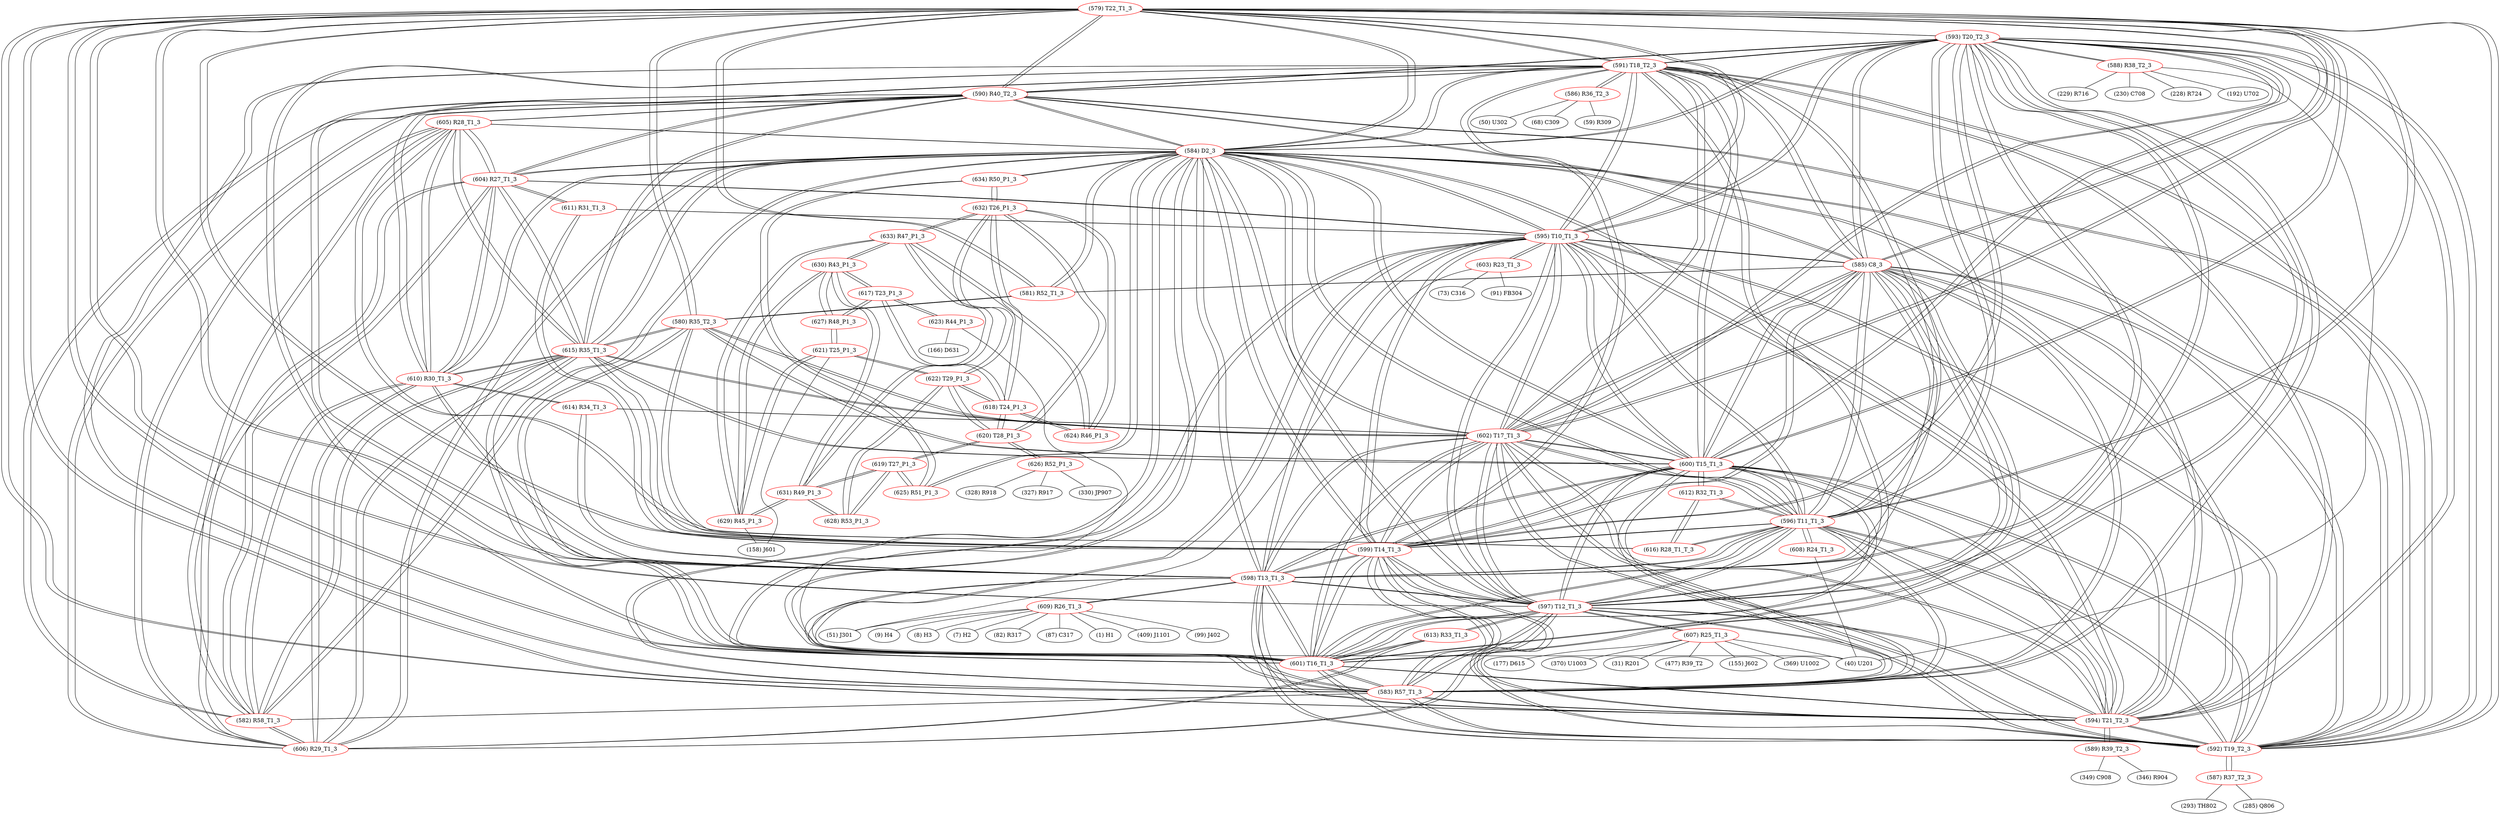 graph {
	579 [label="(579) T22_T1_3" color=red]
	593 [label="(593) T20_T2_3"]
	591 [label="(591) T18_T2_3"]
	592 [label="(592) T19_T2_3"]
	594 [label="(594) T21_T2_3"]
	583 [label="(583) R57_T1_3"]
	584 [label="(584) D2_3"]
	596 [label="(596) T11_T1_3"]
	601 [label="(601) T16_T1_3"]
	602 [label="(602) T17_T1_3"]
	595 [label="(595) T10_T1_3"]
	597 [label="(597) T12_T1_3"]
	598 [label="(598) T13_T1_3"]
	599 [label="(599) T14_T1_3"]
	600 [label="(600) T15_T1_3"]
	585 [label="(585) C8_3"]
	590 [label="(590) R40_T2_3"]
	581 [label="(581) R52_T1_3"]
	580 [label="(580) R35_T2_3"]
	580 [label="(580) R35_T2_3" color=red]
	601 [label="(601) T16_T1_3"]
	600 [label="(600) T15_T1_3"]
	615 [label="(615) R35_T1_3"]
	599 [label="(599) T14_T1_3"]
	602 [label="(602) T17_T1_3"]
	581 [label="(581) R52_T1_3"]
	579 [label="(579) T22_T1_3"]
	581 [label="(581) R52_T1_3" color=red]
	584 [label="(584) D2_3"]
	585 [label="(585) C8_3"]
	580 [label="(580) R35_T2_3"]
	579 [label="(579) T22_T1_3"]
	582 [label="(582) R58_T1_3" color=red]
	583 [label="(583) R57_T1_3"]
	584 [label="(584) D2_3"]
	606 [label="(606) R29_T1_3"]
	615 [label="(615) R35_T1_3"]
	590 [label="(590) R40_T2_3"]
	610 [label="(610) R30_T1_3"]
	604 [label="(604) R27_T1_3"]
	605 [label="(605) R28_T1_3"]
	583 [label="(583) R57_T1_3" color=red]
	593 [label="(593) T20_T2_3"]
	591 [label="(591) T18_T2_3"]
	592 [label="(592) T19_T2_3"]
	594 [label="(594) T21_T2_3"]
	579 [label="(579) T22_T1_3"]
	584 [label="(584) D2_3"]
	596 [label="(596) T11_T1_3"]
	601 [label="(601) T16_T1_3"]
	602 [label="(602) T17_T1_3"]
	595 [label="(595) T10_T1_3"]
	597 [label="(597) T12_T1_3"]
	598 [label="(598) T13_T1_3"]
	599 [label="(599) T14_T1_3"]
	600 [label="(600) T15_T1_3"]
	585 [label="(585) C8_3"]
	582 [label="(582) R58_T1_3"]
	584 [label="(584) D2_3" color=red]
	593 [label="(593) T20_T2_3"]
	591 [label="(591) T18_T2_3"]
	592 [label="(592) T19_T2_3"]
	594 [label="(594) T21_T2_3"]
	583 [label="(583) R57_T1_3"]
	579 [label="(579) T22_T1_3"]
	596 [label="(596) T11_T1_3"]
	601 [label="(601) T16_T1_3"]
	602 [label="(602) T17_T1_3"]
	595 [label="(595) T10_T1_3"]
	597 [label="(597) T12_T1_3"]
	598 [label="(598) T13_T1_3"]
	599 [label="(599) T14_T1_3"]
	600 [label="(600) T15_T1_3"]
	585 [label="(585) C8_3"]
	581 [label="(581) R52_T1_3"]
	582 [label="(582) R58_T1_3"]
	606 [label="(606) R29_T1_3"]
	615 [label="(615) R35_T1_3"]
	590 [label="(590) R40_T2_3"]
	610 [label="(610) R30_T1_3"]
	604 [label="(604) R27_T1_3"]
	605 [label="(605) R28_T1_3"]
	625 [label="(625) R51_P1_3"]
	634 [label="(634) R50_P1_3"]
	585 [label="(585) C8_3" color=red]
	593 [label="(593) T20_T2_3"]
	591 [label="(591) T18_T2_3"]
	592 [label="(592) T19_T2_3"]
	594 [label="(594) T21_T2_3"]
	583 [label="(583) R57_T1_3"]
	579 [label="(579) T22_T1_3"]
	584 [label="(584) D2_3"]
	596 [label="(596) T11_T1_3"]
	601 [label="(601) T16_T1_3"]
	602 [label="(602) T17_T1_3"]
	595 [label="(595) T10_T1_3"]
	597 [label="(597) T12_T1_3"]
	598 [label="(598) T13_T1_3"]
	599 [label="(599) T14_T1_3"]
	600 [label="(600) T15_T1_3"]
	581 [label="(581) R52_T1_3"]
	586 [label="(586) R36_T2_3" color=red]
	68 [label="(68) C309"]
	59 [label="(59) R309"]
	50 [label="(50) U302"]
	591 [label="(591) T18_T2_3"]
	587 [label="(587) R37_T2_3" color=red]
	293 [label="(293) TH802"]
	285 [label="(285) Q806"]
	592 [label="(592) T19_T2_3"]
	588 [label="(588) R38_T2_3" color=red]
	229 [label="(229) R716"]
	230 [label="(230) C708"]
	228 [label="(228) R724"]
	192 [label="(192) U702"]
	40 [label="(40) U201"]
	593 [label="(593) T20_T2_3"]
	589 [label="(589) R39_T2_3" color=red]
	346 [label="(346) R904"]
	349 [label="(349) C908"]
	594 [label="(594) T21_T2_3"]
	590 [label="(590) R40_T2_3" color=red]
	606 [label="(606) R29_T1_3"]
	615 [label="(615) R35_T1_3"]
	610 [label="(610) R30_T1_3"]
	584 [label="(584) D2_3"]
	582 [label="(582) R58_T1_3"]
	604 [label="(604) R27_T1_3"]
	605 [label="(605) R28_T1_3"]
	579 [label="(579) T22_T1_3"]
	592 [label="(592) T19_T2_3"]
	591 [label="(591) T18_T2_3"]
	594 [label="(594) T21_T2_3"]
	593 [label="(593) T20_T2_3"]
	591 [label="(591) T18_T2_3" color=red]
	593 [label="(593) T20_T2_3"]
	592 [label="(592) T19_T2_3"]
	594 [label="(594) T21_T2_3"]
	583 [label="(583) R57_T1_3"]
	579 [label="(579) T22_T1_3"]
	584 [label="(584) D2_3"]
	596 [label="(596) T11_T1_3"]
	601 [label="(601) T16_T1_3"]
	602 [label="(602) T17_T1_3"]
	595 [label="(595) T10_T1_3"]
	597 [label="(597) T12_T1_3"]
	598 [label="(598) T13_T1_3"]
	599 [label="(599) T14_T1_3"]
	600 [label="(600) T15_T1_3"]
	585 [label="(585) C8_3"]
	590 [label="(590) R40_T2_3"]
	586 [label="(586) R36_T2_3"]
	592 [label="(592) T19_T2_3" color=red]
	593 [label="(593) T20_T2_3"]
	591 [label="(591) T18_T2_3"]
	594 [label="(594) T21_T2_3"]
	583 [label="(583) R57_T1_3"]
	579 [label="(579) T22_T1_3"]
	584 [label="(584) D2_3"]
	596 [label="(596) T11_T1_3"]
	601 [label="(601) T16_T1_3"]
	602 [label="(602) T17_T1_3"]
	595 [label="(595) T10_T1_3"]
	597 [label="(597) T12_T1_3"]
	598 [label="(598) T13_T1_3"]
	599 [label="(599) T14_T1_3"]
	600 [label="(600) T15_T1_3"]
	585 [label="(585) C8_3"]
	590 [label="(590) R40_T2_3"]
	587 [label="(587) R37_T2_3"]
	593 [label="(593) T20_T2_3" color=red]
	591 [label="(591) T18_T2_3"]
	592 [label="(592) T19_T2_3"]
	594 [label="(594) T21_T2_3"]
	583 [label="(583) R57_T1_3"]
	579 [label="(579) T22_T1_3"]
	584 [label="(584) D2_3"]
	596 [label="(596) T11_T1_3"]
	601 [label="(601) T16_T1_3"]
	602 [label="(602) T17_T1_3"]
	595 [label="(595) T10_T1_3"]
	597 [label="(597) T12_T1_3"]
	598 [label="(598) T13_T1_3"]
	599 [label="(599) T14_T1_3"]
	600 [label="(600) T15_T1_3"]
	585 [label="(585) C8_3"]
	590 [label="(590) R40_T2_3"]
	588 [label="(588) R38_T2_3"]
	594 [label="(594) T21_T2_3" color=red]
	593 [label="(593) T20_T2_3"]
	591 [label="(591) T18_T2_3"]
	592 [label="(592) T19_T2_3"]
	583 [label="(583) R57_T1_3"]
	579 [label="(579) T22_T1_3"]
	584 [label="(584) D2_3"]
	596 [label="(596) T11_T1_3"]
	601 [label="(601) T16_T1_3"]
	602 [label="(602) T17_T1_3"]
	595 [label="(595) T10_T1_3"]
	597 [label="(597) T12_T1_3"]
	598 [label="(598) T13_T1_3"]
	599 [label="(599) T14_T1_3"]
	600 [label="(600) T15_T1_3"]
	585 [label="(585) C8_3"]
	590 [label="(590) R40_T2_3"]
	589 [label="(589) R39_T2_3"]
	595 [label="(595) T10_T1_3" color=red]
	593 [label="(593) T20_T2_3"]
	591 [label="(591) T18_T2_3"]
	592 [label="(592) T19_T2_3"]
	594 [label="(594) T21_T2_3"]
	583 [label="(583) R57_T1_3"]
	579 [label="(579) T22_T1_3"]
	584 [label="(584) D2_3"]
	596 [label="(596) T11_T1_3"]
	601 [label="(601) T16_T1_3"]
	602 [label="(602) T17_T1_3"]
	597 [label="(597) T12_T1_3"]
	598 [label="(598) T13_T1_3"]
	599 [label="(599) T14_T1_3"]
	600 [label="(600) T15_T1_3"]
	585 [label="(585) C8_3"]
	603 [label="(603) R23_T1_3"]
	611 [label="(611) R31_T1_3"]
	604 [label="(604) R27_T1_3"]
	596 [label="(596) T11_T1_3" color=red]
	593 [label="(593) T20_T2_3"]
	591 [label="(591) T18_T2_3"]
	592 [label="(592) T19_T2_3"]
	594 [label="(594) T21_T2_3"]
	583 [label="(583) R57_T1_3"]
	579 [label="(579) T22_T1_3"]
	584 [label="(584) D2_3"]
	601 [label="(601) T16_T1_3"]
	602 [label="(602) T17_T1_3"]
	595 [label="(595) T10_T1_3"]
	597 [label="(597) T12_T1_3"]
	598 [label="(598) T13_T1_3"]
	599 [label="(599) T14_T1_3"]
	600 [label="(600) T15_T1_3"]
	585 [label="(585) C8_3"]
	608 [label="(608) R24_T1_3"]
	612 [label="(612) R32_T1_3"]
	616 [label="(616) R28_T1_T_3"]
	597 [label="(597) T12_T1_3" color=red]
	593 [label="(593) T20_T2_3"]
	591 [label="(591) T18_T2_3"]
	592 [label="(592) T19_T2_3"]
	594 [label="(594) T21_T2_3"]
	583 [label="(583) R57_T1_3"]
	579 [label="(579) T22_T1_3"]
	584 [label="(584) D2_3"]
	596 [label="(596) T11_T1_3"]
	601 [label="(601) T16_T1_3"]
	602 [label="(602) T17_T1_3"]
	595 [label="(595) T10_T1_3"]
	598 [label="(598) T13_T1_3"]
	599 [label="(599) T14_T1_3"]
	600 [label="(600) T15_T1_3"]
	585 [label="(585) C8_3"]
	613 [label="(613) R33_T1_3"]
	606 [label="(606) R29_T1_3"]
	607 [label="(607) R25_T1_3"]
	598 [label="(598) T13_T1_3" color=red]
	593 [label="(593) T20_T2_3"]
	591 [label="(591) T18_T2_3"]
	592 [label="(592) T19_T2_3"]
	594 [label="(594) T21_T2_3"]
	583 [label="(583) R57_T1_3"]
	579 [label="(579) T22_T1_3"]
	584 [label="(584) D2_3"]
	596 [label="(596) T11_T1_3"]
	601 [label="(601) T16_T1_3"]
	602 [label="(602) T17_T1_3"]
	595 [label="(595) T10_T1_3"]
	597 [label="(597) T12_T1_3"]
	599 [label="(599) T14_T1_3"]
	600 [label="(600) T15_T1_3"]
	585 [label="(585) C8_3"]
	610 [label="(610) R30_T1_3"]
	614 [label="(614) R34_T1_3"]
	609 [label="(609) R26_T1_3"]
	599 [label="(599) T14_T1_3" color=red]
	593 [label="(593) T20_T2_3"]
	591 [label="(591) T18_T2_3"]
	592 [label="(592) T19_T2_3"]
	594 [label="(594) T21_T2_3"]
	583 [label="(583) R57_T1_3"]
	579 [label="(579) T22_T1_3"]
	584 [label="(584) D2_3"]
	596 [label="(596) T11_T1_3"]
	601 [label="(601) T16_T1_3"]
	602 [label="(602) T17_T1_3"]
	595 [label="(595) T10_T1_3"]
	597 [label="(597) T12_T1_3"]
	598 [label="(598) T13_T1_3"]
	600 [label="(600) T15_T1_3"]
	585 [label="(585) C8_3"]
	615 [label="(615) R35_T1_3"]
	580 [label="(580) R35_T2_3"]
	611 [label="(611) R31_T1_3"]
	600 [label="(600) T15_T1_3" color=red]
	593 [label="(593) T20_T2_3"]
	591 [label="(591) T18_T2_3"]
	592 [label="(592) T19_T2_3"]
	594 [label="(594) T21_T2_3"]
	583 [label="(583) R57_T1_3"]
	579 [label="(579) T22_T1_3"]
	584 [label="(584) D2_3"]
	596 [label="(596) T11_T1_3"]
	601 [label="(601) T16_T1_3"]
	602 [label="(602) T17_T1_3"]
	595 [label="(595) T10_T1_3"]
	597 [label="(597) T12_T1_3"]
	598 [label="(598) T13_T1_3"]
	599 [label="(599) T14_T1_3"]
	585 [label="(585) C8_3"]
	615 [label="(615) R35_T1_3"]
	580 [label="(580) R35_T2_3"]
	612 [label="(612) R32_T1_3"]
	601 [label="(601) T16_T1_3" color=red]
	593 [label="(593) T20_T2_3"]
	591 [label="(591) T18_T2_3"]
	592 [label="(592) T19_T2_3"]
	594 [label="(594) T21_T2_3"]
	583 [label="(583) R57_T1_3"]
	579 [label="(579) T22_T1_3"]
	584 [label="(584) D2_3"]
	596 [label="(596) T11_T1_3"]
	602 [label="(602) T17_T1_3"]
	595 [label="(595) T10_T1_3"]
	597 [label="(597) T12_T1_3"]
	598 [label="(598) T13_T1_3"]
	599 [label="(599) T14_T1_3"]
	600 [label="(600) T15_T1_3"]
	585 [label="(585) C8_3"]
	615 [label="(615) R35_T1_3"]
	580 [label="(580) R35_T2_3"]
	613 [label="(613) R33_T1_3"]
	602 [label="(602) T17_T1_3" color=red]
	593 [label="(593) T20_T2_3"]
	591 [label="(591) T18_T2_3"]
	592 [label="(592) T19_T2_3"]
	594 [label="(594) T21_T2_3"]
	583 [label="(583) R57_T1_3"]
	579 [label="(579) T22_T1_3"]
	584 [label="(584) D2_3"]
	596 [label="(596) T11_T1_3"]
	601 [label="(601) T16_T1_3"]
	595 [label="(595) T10_T1_3"]
	597 [label="(597) T12_T1_3"]
	598 [label="(598) T13_T1_3"]
	599 [label="(599) T14_T1_3"]
	600 [label="(600) T15_T1_3"]
	585 [label="(585) C8_3"]
	615 [label="(615) R35_T1_3"]
	580 [label="(580) R35_T2_3"]
	614 [label="(614) R34_T1_3"]
	603 [label="(603) R23_T1_3" color=red]
	73 [label="(73) C316"]
	51 [label="(51) J301"]
	91 [label="(91) FB304"]
	595 [label="(595) T10_T1_3"]
	604 [label="(604) R27_T1_3" color=red]
	606 [label="(606) R29_T1_3"]
	615 [label="(615) R35_T1_3"]
	590 [label="(590) R40_T2_3"]
	610 [label="(610) R30_T1_3"]
	584 [label="(584) D2_3"]
	582 [label="(582) R58_T1_3"]
	605 [label="(605) R28_T1_3"]
	595 [label="(595) T10_T1_3"]
	611 [label="(611) R31_T1_3"]
	605 [label="(605) R28_T1_3" color=red]
	606 [label="(606) R29_T1_3"]
	615 [label="(615) R35_T1_3"]
	590 [label="(590) R40_T2_3"]
	610 [label="(610) R30_T1_3"]
	584 [label="(584) D2_3"]
	582 [label="(582) R58_T1_3"]
	604 [label="(604) R27_T1_3"]
	616 [label="(616) R28_T1_T_3"]
	606 [label="(606) R29_T1_3" color=red]
	615 [label="(615) R35_T1_3"]
	590 [label="(590) R40_T2_3"]
	610 [label="(610) R30_T1_3"]
	584 [label="(584) D2_3"]
	582 [label="(582) R58_T1_3"]
	604 [label="(604) R27_T1_3"]
	605 [label="(605) R28_T1_3"]
	613 [label="(613) R33_T1_3"]
	597 [label="(597) T12_T1_3"]
	607 [label="(607) R25_T1_3" color=red]
	155 [label="(155) J602"]
	369 [label="(369) U1002"]
	177 [label="(177) D615"]
	40 [label="(40) U201"]
	370 [label="(370) U1003"]
	31 [label="(31) R201"]
	477 [label="(477) R39_T2"]
	597 [label="(597) T12_T1_3"]
	608 [label="(608) R24_T1_3" color=red]
	40 [label="(40) U201"]
	596 [label="(596) T11_T1_3"]
	609 [label="(609) R26_T1_3" color=red]
	9 [label="(9) H4"]
	8 [label="(8) H3"]
	7 [label="(7) H2"]
	82 [label="(82) R317"]
	87 [label="(87) C317"]
	1 [label="(1) H1"]
	409 [label="(409) J1101"]
	99 [label="(99) J402"]
	51 [label="(51) J301"]
	598 [label="(598) T13_T1_3"]
	610 [label="(610) R30_T1_3" color=red]
	606 [label="(606) R29_T1_3"]
	615 [label="(615) R35_T1_3"]
	590 [label="(590) R40_T2_3"]
	584 [label="(584) D2_3"]
	582 [label="(582) R58_T1_3"]
	604 [label="(604) R27_T1_3"]
	605 [label="(605) R28_T1_3"]
	614 [label="(614) R34_T1_3"]
	598 [label="(598) T13_T1_3"]
	611 [label="(611) R31_T1_3" color=red]
	595 [label="(595) T10_T1_3"]
	604 [label="(604) R27_T1_3"]
	599 [label="(599) T14_T1_3"]
	612 [label="(612) R32_T1_3" color=red]
	600 [label="(600) T15_T1_3"]
	616 [label="(616) R28_T1_T_3"]
	596 [label="(596) T11_T1_3"]
	613 [label="(613) R33_T1_3" color=red]
	601 [label="(601) T16_T1_3"]
	606 [label="(606) R29_T1_3"]
	597 [label="(597) T12_T1_3"]
	614 [label="(614) R34_T1_3" color=red]
	602 [label="(602) T17_T1_3"]
	610 [label="(610) R30_T1_3"]
	598 [label="(598) T13_T1_3"]
	615 [label="(615) R35_T1_3" color=red]
	606 [label="(606) R29_T1_3"]
	590 [label="(590) R40_T2_3"]
	610 [label="(610) R30_T1_3"]
	584 [label="(584) D2_3"]
	582 [label="(582) R58_T1_3"]
	604 [label="(604) R27_T1_3"]
	605 [label="(605) R28_T1_3"]
	601 [label="(601) T16_T1_3"]
	600 [label="(600) T15_T1_3"]
	599 [label="(599) T14_T1_3"]
	602 [label="(602) T17_T1_3"]
	580 [label="(580) R35_T2_3"]
	616 [label="(616) R28_T1_T_3" color=red]
	612 [label="(612) R32_T1_3"]
	596 [label="(596) T11_T1_3"]
	605 [label="(605) R28_T1_3"]
	617 [label="(617) T23_P1_3" color=red]
	627 [label="(627) R48_P1_3"]
	630 [label="(630) R43_P1_3"]
	618 [label="(618) T24_P1_3"]
	623 [label="(623) R44_P1_3"]
	618 [label="(618) T24_P1_3" color=red]
	632 [label="(632) T26_P1_3"]
	622 [label="(622) T29_P1_3"]
	620 [label="(620) T28_P1_3"]
	624 [label="(624) R46_P1_3"]
	617 [label="(617) T23_P1_3"]
	619 [label="(619) T27_P1_3" color=red]
	625 [label="(625) R51_P1_3"]
	620 [label="(620) T28_P1_3"]
	628 [label="(628) R53_P1_3"]
	631 [label="(631) R49_P1_3"]
	620 [label="(620) T28_P1_3" color=red]
	632 [label="(632) T26_P1_3"]
	618 [label="(618) T24_P1_3"]
	622 [label="(622) T29_P1_3"]
	626 [label="(626) R52_P1_3"]
	619 [label="(619) T27_P1_3"]
	621 [label="(621) T25_P1_3" color=red]
	622 [label="(622) T29_P1_3"]
	627 [label="(627) R48_P1_3"]
	629 [label="(629) R45_P1_3"]
	158 [label="(158) J601"]
	622 [label="(622) T29_P1_3" color=red]
	632 [label="(632) T26_P1_3"]
	618 [label="(618) T24_P1_3"]
	620 [label="(620) T28_P1_3"]
	621 [label="(621) T25_P1_3"]
	628 [label="(628) R53_P1_3"]
	623 [label="(623) R44_P1_3" color=red]
	40 [label="(40) U201"]
	166 [label="(166) D631"]
	617 [label="(617) T23_P1_3"]
	624 [label="(624) R46_P1_3" color=red]
	632 [label="(632) T26_P1_3"]
	633 [label="(633) R47_P1_3"]
	618 [label="(618) T24_P1_3"]
	625 [label="(625) R51_P1_3" color=red]
	619 [label="(619) T27_P1_3"]
	634 [label="(634) R50_P1_3"]
	584 [label="(584) D2_3"]
	626 [label="(626) R52_P1_3" color=red]
	328 [label="(328) R918"]
	327 [label="(327) R917"]
	330 [label="(330) JP907"]
	620 [label="(620) T28_P1_3"]
	627 [label="(627) R48_P1_3" color=red]
	621 [label="(621) T25_P1_3"]
	617 [label="(617) T23_P1_3"]
	630 [label="(630) R43_P1_3"]
	628 [label="(628) R53_P1_3" color=red]
	622 [label="(622) T29_P1_3"]
	619 [label="(619) T27_P1_3"]
	631 [label="(631) R49_P1_3"]
	629 [label="(629) R45_P1_3" color=red]
	633 [label="(633) R47_P1_3"]
	630 [label="(630) R43_P1_3"]
	631 [label="(631) R49_P1_3"]
	621 [label="(621) T25_P1_3"]
	158 [label="(158) J601"]
	630 [label="(630) R43_P1_3" color=red]
	627 [label="(627) R48_P1_3"]
	617 [label="(617) T23_P1_3"]
	633 [label="(633) R47_P1_3"]
	629 [label="(629) R45_P1_3"]
	631 [label="(631) R49_P1_3"]
	631 [label="(631) R49_P1_3" color=red]
	633 [label="(633) R47_P1_3"]
	629 [label="(629) R45_P1_3"]
	630 [label="(630) R43_P1_3"]
	619 [label="(619) T27_P1_3"]
	628 [label="(628) R53_P1_3"]
	632 [label="(632) T26_P1_3" color=red]
	634 [label="(634) R50_P1_3"]
	618 [label="(618) T24_P1_3"]
	622 [label="(622) T29_P1_3"]
	620 [label="(620) T28_P1_3"]
	624 [label="(624) R46_P1_3"]
	633 [label="(633) R47_P1_3"]
	633 [label="(633) R47_P1_3" color=red]
	629 [label="(629) R45_P1_3"]
	630 [label="(630) R43_P1_3"]
	631 [label="(631) R49_P1_3"]
	632 [label="(632) T26_P1_3"]
	624 [label="(624) R46_P1_3"]
	634 [label="(634) R50_P1_3" color=red]
	632 [label="(632) T26_P1_3"]
	625 [label="(625) R51_P1_3"]
	584 [label="(584) D2_3"]
	579 -- 593
	579 -- 591
	579 -- 592
	579 -- 594
	579 -- 583
	579 -- 584
	579 -- 596
	579 -- 601
	579 -- 602
	579 -- 595
	579 -- 597
	579 -- 598
	579 -- 599
	579 -- 600
	579 -- 585
	579 -- 590
	579 -- 581
	579 -- 580
	580 -- 601
	580 -- 600
	580 -- 615
	580 -- 599
	580 -- 602
	580 -- 581
	580 -- 579
	581 -- 584
	581 -- 585
	581 -- 580
	581 -- 579
	582 -- 583
	582 -- 584
	582 -- 606
	582 -- 615
	582 -- 590
	582 -- 610
	582 -- 604
	582 -- 605
	583 -- 593
	583 -- 591
	583 -- 592
	583 -- 594
	583 -- 579
	583 -- 584
	583 -- 596
	583 -- 601
	583 -- 602
	583 -- 595
	583 -- 597
	583 -- 598
	583 -- 599
	583 -- 600
	583 -- 585
	583 -- 582
	584 -- 593
	584 -- 591
	584 -- 592
	584 -- 594
	584 -- 583
	584 -- 579
	584 -- 596
	584 -- 601
	584 -- 602
	584 -- 595
	584 -- 597
	584 -- 598
	584 -- 599
	584 -- 600
	584 -- 585
	584 -- 581
	584 -- 582
	584 -- 606
	584 -- 615
	584 -- 590
	584 -- 610
	584 -- 604
	584 -- 605
	584 -- 625
	584 -- 634
	585 -- 593
	585 -- 591
	585 -- 592
	585 -- 594
	585 -- 583
	585 -- 579
	585 -- 584
	585 -- 596
	585 -- 601
	585 -- 602
	585 -- 595
	585 -- 597
	585 -- 598
	585 -- 599
	585 -- 600
	585 -- 581
	586 -- 68
	586 -- 59
	586 -- 50
	586 -- 591
	587 -- 293
	587 -- 285
	587 -- 592
	588 -- 229
	588 -- 230
	588 -- 228
	588 -- 192
	588 -- 40
	588 -- 593
	589 -- 346
	589 -- 349
	589 -- 594
	590 -- 606
	590 -- 615
	590 -- 610
	590 -- 584
	590 -- 582
	590 -- 604
	590 -- 605
	590 -- 579
	590 -- 592
	590 -- 591
	590 -- 594
	590 -- 593
	591 -- 593
	591 -- 592
	591 -- 594
	591 -- 583
	591 -- 579
	591 -- 584
	591 -- 596
	591 -- 601
	591 -- 602
	591 -- 595
	591 -- 597
	591 -- 598
	591 -- 599
	591 -- 600
	591 -- 585
	591 -- 590
	591 -- 586
	592 -- 593
	592 -- 591
	592 -- 594
	592 -- 583
	592 -- 579
	592 -- 584
	592 -- 596
	592 -- 601
	592 -- 602
	592 -- 595
	592 -- 597
	592 -- 598
	592 -- 599
	592 -- 600
	592 -- 585
	592 -- 590
	592 -- 587
	593 -- 591
	593 -- 592
	593 -- 594
	593 -- 583
	593 -- 579
	593 -- 584
	593 -- 596
	593 -- 601
	593 -- 602
	593 -- 595
	593 -- 597
	593 -- 598
	593 -- 599
	593 -- 600
	593 -- 585
	593 -- 590
	593 -- 588
	594 -- 593
	594 -- 591
	594 -- 592
	594 -- 583
	594 -- 579
	594 -- 584
	594 -- 596
	594 -- 601
	594 -- 602
	594 -- 595
	594 -- 597
	594 -- 598
	594 -- 599
	594 -- 600
	594 -- 585
	594 -- 590
	594 -- 589
	595 -- 593
	595 -- 591
	595 -- 592
	595 -- 594
	595 -- 583
	595 -- 579
	595 -- 584
	595 -- 596
	595 -- 601
	595 -- 602
	595 -- 597
	595 -- 598
	595 -- 599
	595 -- 600
	595 -- 585
	595 -- 603
	595 -- 611
	595 -- 604
	596 -- 593
	596 -- 591
	596 -- 592
	596 -- 594
	596 -- 583
	596 -- 579
	596 -- 584
	596 -- 601
	596 -- 602
	596 -- 595
	596 -- 597
	596 -- 598
	596 -- 599
	596 -- 600
	596 -- 585
	596 -- 608
	596 -- 612
	596 -- 616
	597 -- 593
	597 -- 591
	597 -- 592
	597 -- 594
	597 -- 583
	597 -- 579
	597 -- 584
	597 -- 596
	597 -- 601
	597 -- 602
	597 -- 595
	597 -- 598
	597 -- 599
	597 -- 600
	597 -- 585
	597 -- 613
	597 -- 606
	597 -- 607
	598 -- 593
	598 -- 591
	598 -- 592
	598 -- 594
	598 -- 583
	598 -- 579
	598 -- 584
	598 -- 596
	598 -- 601
	598 -- 602
	598 -- 595
	598 -- 597
	598 -- 599
	598 -- 600
	598 -- 585
	598 -- 610
	598 -- 614
	598 -- 609
	599 -- 593
	599 -- 591
	599 -- 592
	599 -- 594
	599 -- 583
	599 -- 579
	599 -- 584
	599 -- 596
	599 -- 601
	599 -- 602
	599 -- 595
	599 -- 597
	599 -- 598
	599 -- 600
	599 -- 585
	599 -- 615
	599 -- 580
	599 -- 611
	600 -- 593
	600 -- 591
	600 -- 592
	600 -- 594
	600 -- 583
	600 -- 579
	600 -- 584
	600 -- 596
	600 -- 601
	600 -- 602
	600 -- 595
	600 -- 597
	600 -- 598
	600 -- 599
	600 -- 585
	600 -- 615
	600 -- 580
	600 -- 612
	601 -- 593
	601 -- 591
	601 -- 592
	601 -- 594
	601 -- 583
	601 -- 579
	601 -- 584
	601 -- 596
	601 -- 602
	601 -- 595
	601 -- 597
	601 -- 598
	601 -- 599
	601 -- 600
	601 -- 585
	601 -- 615
	601 -- 580
	601 -- 613
	602 -- 593
	602 -- 591
	602 -- 592
	602 -- 594
	602 -- 583
	602 -- 579
	602 -- 584
	602 -- 596
	602 -- 601
	602 -- 595
	602 -- 597
	602 -- 598
	602 -- 599
	602 -- 600
	602 -- 585
	602 -- 615
	602 -- 580
	602 -- 614
	603 -- 73
	603 -- 51
	603 -- 91
	603 -- 595
	604 -- 606
	604 -- 615
	604 -- 590
	604 -- 610
	604 -- 584
	604 -- 582
	604 -- 605
	604 -- 595
	604 -- 611
	605 -- 606
	605 -- 615
	605 -- 590
	605 -- 610
	605 -- 584
	605 -- 582
	605 -- 604
	605 -- 616
	606 -- 615
	606 -- 590
	606 -- 610
	606 -- 584
	606 -- 582
	606 -- 604
	606 -- 605
	606 -- 613
	606 -- 597
	607 -- 155
	607 -- 369
	607 -- 177
	607 -- 40
	607 -- 370
	607 -- 31
	607 -- 477
	607 -- 597
	608 -- 40
	608 -- 596
	609 -- 9
	609 -- 8
	609 -- 7
	609 -- 82
	609 -- 87
	609 -- 1
	609 -- 409
	609 -- 99
	609 -- 51
	609 -- 598
	610 -- 606
	610 -- 615
	610 -- 590
	610 -- 584
	610 -- 582
	610 -- 604
	610 -- 605
	610 -- 614
	610 -- 598
	611 -- 595
	611 -- 604
	611 -- 599
	612 -- 600
	612 -- 616
	612 -- 596
	613 -- 601
	613 -- 606
	613 -- 597
	614 -- 602
	614 -- 610
	614 -- 598
	615 -- 606
	615 -- 590
	615 -- 610
	615 -- 584
	615 -- 582
	615 -- 604
	615 -- 605
	615 -- 601
	615 -- 600
	615 -- 599
	615 -- 602
	615 -- 580
	616 -- 612
	616 -- 596
	616 -- 605
	617 -- 627
	617 -- 630
	617 -- 618
	617 -- 623
	618 -- 632
	618 -- 622
	618 -- 620
	618 -- 624
	618 -- 617
	619 -- 625
	619 -- 620
	619 -- 628
	619 -- 631
	620 -- 632
	620 -- 618
	620 -- 622
	620 -- 626
	620 -- 619
	621 -- 622
	621 -- 627
	621 -- 629
	621 -- 158
	622 -- 632
	622 -- 618
	622 -- 620
	622 -- 621
	622 -- 628
	623 -- 40
	623 -- 166
	623 -- 617
	624 -- 632
	624 -- 633
	624 -- 618
	625 -- 619
	625 -- 634
	625 -- 584
	626 -- 328
	626 -- 327
	626 -- 330
	626 -- 620
	627 -- 621
	627 -- 617
	627 -- 630
	628 -- 622
	628 -- 619
	628 -- 631
	629 -- 633
	629 -- 630
	629 -- 631
	629 -- 621
	629 -- 158
	630 -- 627
	630 -- 617
	630 -- 633
	630 -- 629
	630 -- 631
	631 -- 633
	631 -- 629
	631 -- 630
	631 -- 619
	631 -- 628
	632 -- 634
	632 -- 618
	632 -- 622
	632 -- 620
	632 -- 624
	632 -- 633
	633 -- 629
	633 -- 630
	633 -- 631
	633 -- 632
	633 -- 624
	634 -- 632
	634 -- 625
	634 -- 584
}